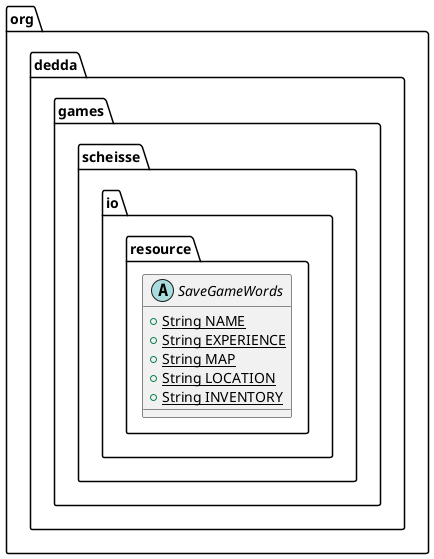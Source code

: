 @startuml
abstract class org.dedda.games.scheisse.io.resource.SaveGameWords{
    + {static} String NAME
    + {static} String EXPERIENCE
    + {static} String MAP
    + {static} String LOCATION
    + {static} String INVENTORY
}
@enduml